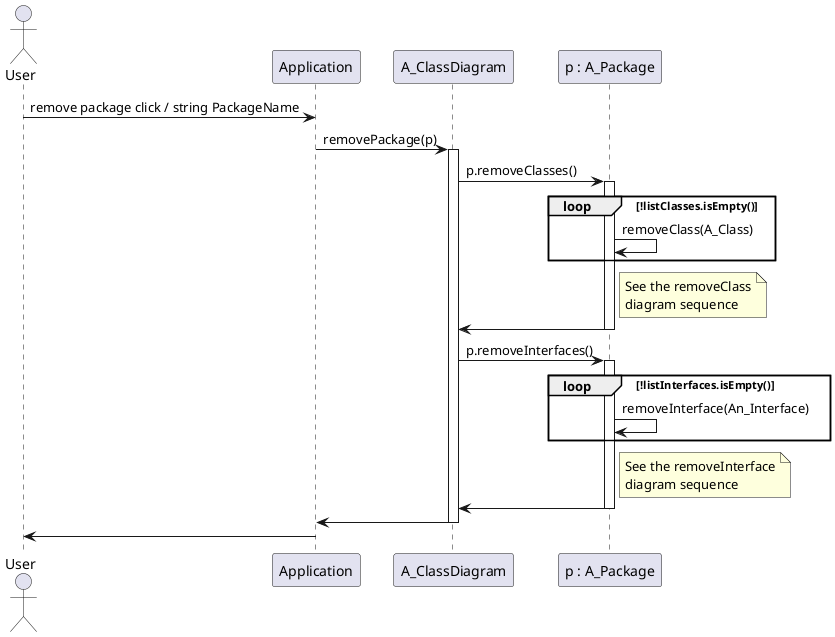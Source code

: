 @startuml

    actor User as u
    participant Application as a
    participant A_ClassDiagram as Cd
    participant "p : A_Package" as p

	u -> a: remove package click / string PackageName

	a -> Cd: removePackage(p)
	activate Cd

	Cd -> p: p.removeClasses()
	activate p

	loop !listClasses.isEmpty()
		p -> p: removeClass(A_Class)
	end

	note right of p
    	See the removeClass
    	diagram sequence
    end note

	p -> Cd:
	deactivate p

	Cd -> p: p.removeInterfaces()
	activate p

	loop !listInterfaces.isEmpty()
		p -> p: removeInterface(An_Interface)
	end

	note right of p
    	See the removeInterface
    	diagram sequence
    end note

	p -> Cd:
	deactivate p

	Cd -> a
	deactivate Cd
	a -> u



@enduml